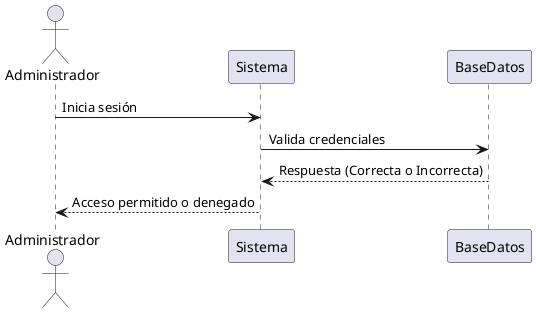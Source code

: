 @startuml
actor Administrador as A

A -> Sistema : Inicia sesión
Sistema -> BaseDatos : Valida credenciales
BaseDatos --> Sistema : Respuesta (Correcta o Incorrecta)
Sistema --> A : Acceso permitido o denegado
@enduml